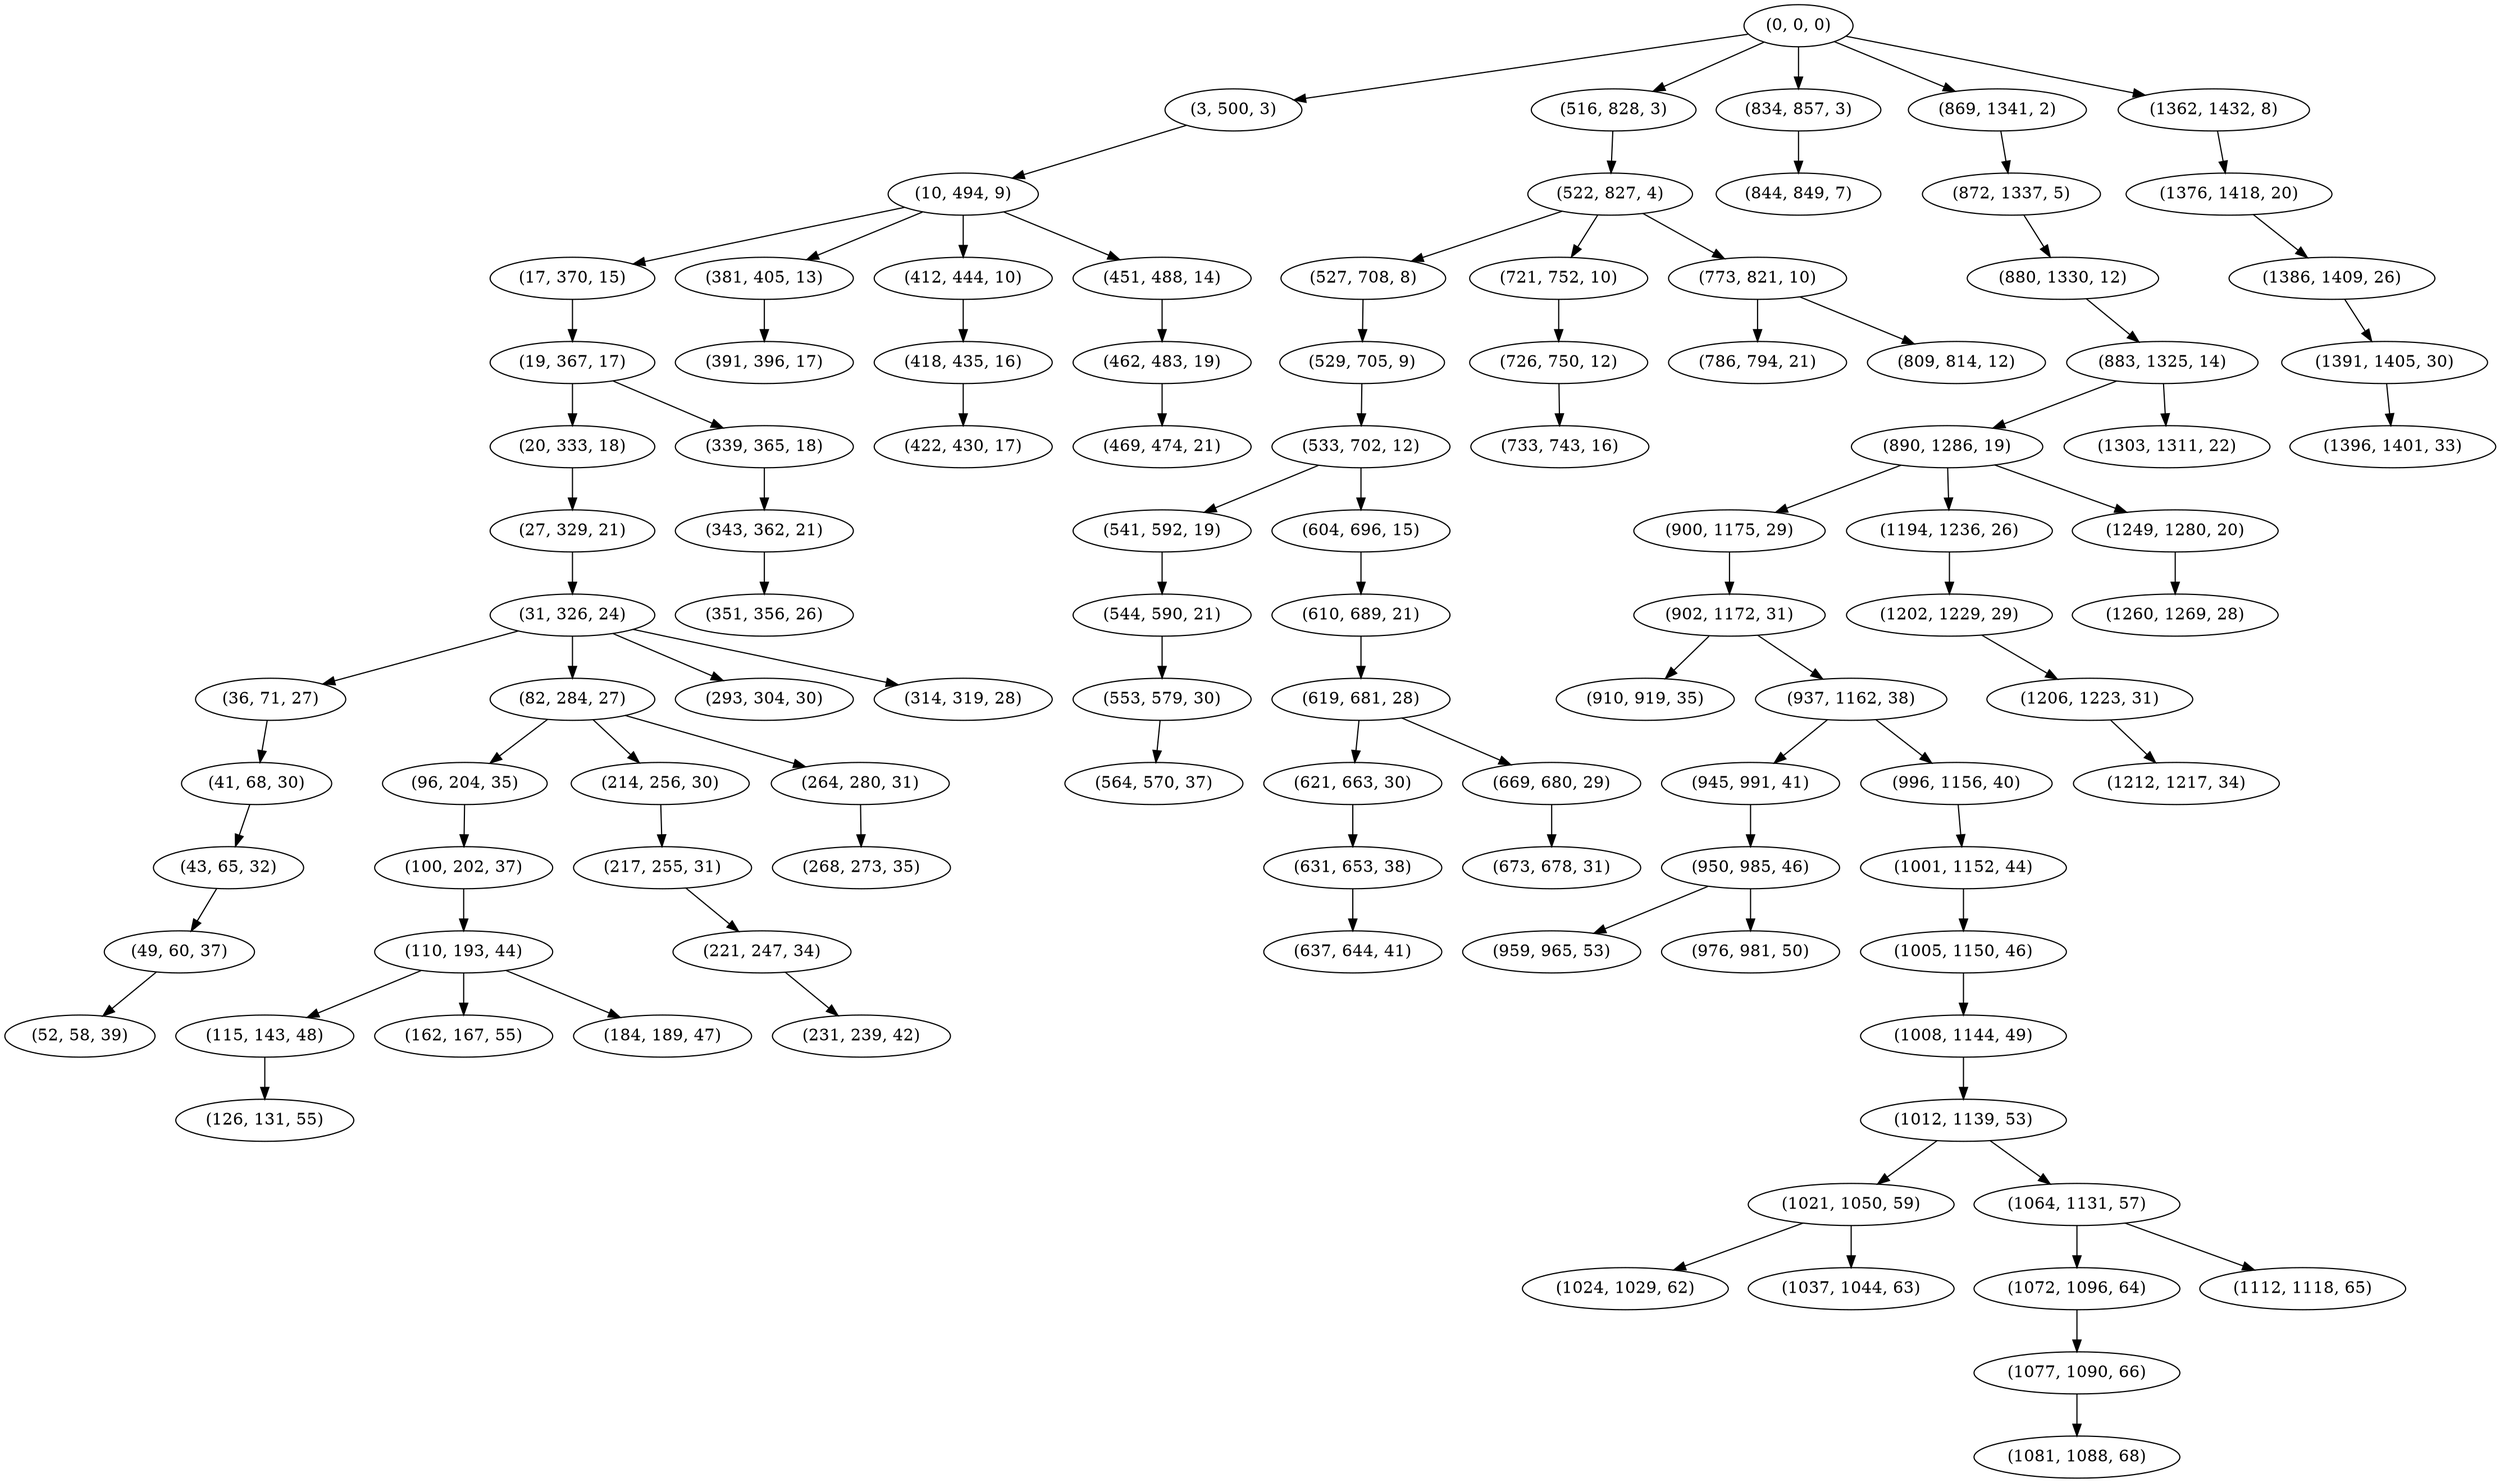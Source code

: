 digraph tree {
    "(0, 0, 0)";
    "(3, 500, 3)";
    "(10, 494, 9)";
    "(17, 370, 15)";
    "(19, 367, 17)";
    "(20, 333, 18)";
    "(27, 329, 21)";
    "(31, 326, 24)";
    "(36, 71, 27)";
    "(41, 68, 30)";
    "(43, 65, 32)";
    "(49, 60, 37)";
    "(52, 58, 39)";
    "(82, 284, 27)";
    "(96, 204, 35)";
    "(100, 202, 37)";
    "(110, 193, 44)";
    "(115, 143, 48)";
    "(126, 131, 55)";
    "(162, 167, 55)";
    "(184, 189, 47)";
    "(214, 256, 30)";
    "(217, 255, 31)";
    "(221, 247, 34)";
    "(231, 239, 42)";
    "(264, 280, 31)";
    "(268, 273, 35)";
    "(293, 304, 30)";
    "(314, 319, 28)";
    "(339, 365, 18)";
    "(343, 362, 21)";
    "(351, 356, 26)";
    "(381, 405, 13)";
    "(391, 396, 17)";
    "(412, 444, 10)";
    "(418, 435, 16)";
    "(422, 430, 17)";
    "(451, 488, 14)";
    "(462, 483, 19)";
    "(469, 474, 21)";
    "(516, 828, 3)";
    "(522, 827, 4)";
    "(527, 708, 8)";
    "(529, 705, 9)";
    "(533, 702, 12)";
    "(541, 592, 19)";
    "(544, 590, 21)";
    "(553, 579, 30)";
    "(564, 570, 37)";
    "(604, 696, 15)";
    "(610, 689, 21)";
    "(619, 681, 28)";
    "(621, 663, 30)";
    "(631, 653, 38)";
    "(637, 644, 41)";
    "(669, 680, 29)";
    "(673, 678, 31)";
    "(721, 752, 10)";
    "(726, 750, 12)";
    "(733, 743, 16)";
    "(773, 821, 10)";
    "(786, 794, 21)";
    "(809, 814, 12)";
    "(834, 857, 3)";
    "(844, 849, 7)";
    "(869, 1341, 2)";
    "(872, 1337, 5)";
    "(880, 1330, 12)";
    "(883, 1325, 14)";
    "(890, 1286, 19)";
    "(900, 1175, 29)";
    "(902, 1172, 31)";
    "(910, 919, 35)";
    "(937, 1162, 38)";
    "(945, 991, 41)";
    "(950, 985, 46)";
    "(959, 965, 53)";
    "(976, 981, 50)";
    "(996, 1156, 40)";
    "(1001, 1152, 44)";
    "(1005, 1150, 46)";
    "(1008, 1144, 49)";
    "(1012, 1139, 53)";
    "(1021, 1050, 59)";
    "(1024, 1029, 62)";
    "(1037, 1044, 63)";
    "(1064, 1131, 57)";
    "(1072, 1096, 64)";
    "(1077, 1090, 66)";
    "(1081, 1088, 68)";
    "(1112, 1118, 65)";
    "(1194, 1236, 26)";
    "(1202, 1229, 29)";
    "(1206, 1223, 31)";
    "(1212, 1217, 34)";
    "(1249, 1280, 20)";
    "(1260, 1269, 28)";
    "(1303, 1311, 22)";
    "(1362, 1432, 8)";
    "(1376, 1418, 20)";
    "(1386, 1409, 26)";
    "(1391, 1405, 30)";
    "(1396, 1401, 33)";
    "(0, 0, 0)" -> "(3, 500, 3)";
    "(0, 0, 0)" -> "(516, 828, 3)";
    "(0, 0, 0)" -> "(834, 857, 3)";
    "(0, 0, 0)" -> "(869, 1341, 2)";
    "(0, 0, 0)" -> "(1362, 1432, 8)";
    "(3, 500, 3)" -> "(10, 494, 9)";
    "(10, 494, 9)" -> "(17, 370, 15)";
    "(10, 494, 9)" -> "(381, 405, 13)";
    "(10, 494, 9)" -> "(412, 444, 10)";
    "(10, 494, 9)" -> "(451, 488, 14)";
    "(17, 370, 15)" -> "(19, 367, 17)";
    "(19, 367, 17)" -> "(20, 333, 18)";
    "(19, 367, 17)" -> "(339, 365, 18)";
    "(20, 333, 18)" -> "(27, 329, 21)";
    "(27, 329, 21)" -> "(31, 326, 24)";
    "(31, 326, 24)" -> "(36, 71, 27)";
    "(31, 326, 24)" -> "(82, 284, 27)";
    "(31, 326, 24)" -> "(293, 304, 30)";
    "(31, 326, 24)" -> "(314, 319, 28)";
    "(36, 71, 27)" -> "(41, 68, 30)";
    "(41, 68, 30)" -> "(43, 65, 32)";
    "(43, 65, 32)" -> "(49, 60, 37)";
    "(49, 60, 37)" -> "(52, 58, 39)";
    "(82, 284, 27)" -> "(96, 204, 35)";
    "(82, 284, 27)" -> "(214, 256, 30)";
    "(82, 284, 27)" -> "(264, 280, 31)";
    "(96, 204, 35)" -> "(100, 202, 37)";
    "(100, 202, 37)" -> "(110, 193, 44)";
    "(110, 193, 44)" -> "(115, 143, 48)";
    "(110, 193, 44)" -> "(162, 167, 55)";
    "(110, 193, 44)" -> "(184, 189, 47)";
    "(115, 143, 48)" -> "(126, 131, 55)";
    "(214, 256, 30)" -> "(217, 255, 31)";
    "(217, 255, 31)" -> "(221, 247, 34)";
    "(221, 247, 34)" -> "(231, 239, 42)";
    "(264, 280, 31)" -> "(268, 273, 35)";
    "(339, 365, 18)" -> "(343, 362, 21)";
    "(343, 362, 21)" -> "(351, 356, 26)";
    "(381, 405, 13)" -> "(391, 396, 17)";
    "(412, 444, 10)" -> "(418, 435, 16)";
    "(418, 435, 16)" -> "(422, 430, 17)";
    "(451, 488, 14)" -> "(462, 483, 19)";
    "(462, 483, 19)" -> "(469, 474, 21)";
    "(516, 828, 3)" -> "(522, 827, 4)";
    "(522, 827, 4)" -> "(527, 708, 8)";
    "(522, 827, 4)" -> "(721, 752, 10)";
    "(522, 827, 4)" -> "(773, 821, 10)";
    "(527, 708, 8)" -> "(529, 705, 9)";
    "(529, 705, 9)" -> "(533, 702, 12)";
    "(533, 702, 12)" -> "(541, 592, 19)";
    "(533, 702, 12)" -> "(604, 696, 15)";
    "(541, 592, 19)" -> "(544, 590, 21)";
    "(544, 590, 21)" -> "(553, 579, 30)";
    "(553, 579, 30)" -> "(564, 570, 37)";
    "(604, 696, 15)" -> "(610, 689, 21)";
    "(610, 689, 21)" -> "(619, 681, 28)";
    "(619, 681, 28)" -> "(621, 663, 30)";
    "(619, 681, 28)" -> "(669, 680, 29)";
    "(621, 663, 30)" -> "(631, 653, 38)";
    "(631, 653, 38)" -> "(637, 644, 41)";
    "(669, 680, 29)" -> "(673, 678, 31)";
    "(721, 752, 10)" -> "(726, 750, 12)";
    "(726, 750, 12)" -> "(733, 743, 16)";
    "(773, 821, 10)" -> "(786, 794, 21)";
    "(773, 821, 10)" -> "(809, 814, 12)";
    "(834, 857, 3)" -> "(844, 849, 7)";
    "(869, 1341, 2)" -> "(872, 1337, 5)";
    "(872, 1337, 5)" -> "(880, 1330, 12)";
    "(880, 1330, 12)" -> "(883, 1325, 14)";
    "(883, 1325, 14)" -> "(890, 1286, 19)";
    "(883, 1325, 14)" -> "(1303, 1311, 22)";
    "(890, 1286, 19)" -> "(900, 1175, 29)";
    "(890, 1286, 19)" -> "(1194, 1236, 26)";
    "(890, 1286, 19)" -> "(1249, 1280, 20)";
    "(900, 1175, 29)" -> "(902, 1172, 31)";
    "(902, 1172, 31)" -> "(910, 919, 35)";
    "(902, 1172, 31)" -> "(937, 1162, 38)";
    "(937, 1162, 38)" -> "(945, 991, 41)";
    "(937, 1162, 38)" -> "(996, 1156, 40)";
    "(945, 991, 41)" -> "(950, 985, 46)";
    "(950, 985, 46)" -> "(959, 965, 53)";
    "(950, 985, 46)" -> "(976, 981, 50)";
    "(996, 1156, 40)" -> "(1001, 1152, 44)";
    "(1001, 1152, 44)" -> "(1005, 1150, 46)";
    "(1005, 1150, 46)" -> "(1008, 1144, 49)";
    "(1008, 1144, 49)" -> "(1012, 1139, 53)";
    "(1012, 1139, 53)" -> "(1021, 1050, 59)";
    "(1012, 1139, 53)" -> "(1064, 1131, 57)";
    "(1021, 1050, 59)" -> "(1024, 1029, 62)";
    "(1021, 1050, 59)" -> "(1037, 1044, 63)";
    "(1064, 1131, 57)" -> "(1072, 1096, 64)";
    "(1064, 1131, 57)" -> "(1112, 1118, 65)";
    "(1072, 1096, 64)" -> "(1077, 1090, 66)";
    "(1077, 1090, 66)" -> "(1081, 1088, 68)";
    "(1194, 1236, 26)" -> "(1202, 1229, 29)";
    "(1202, 1229, 29)" -> "(1206, 1223, 31)";
    "(1206, 1223, 31)" -> "(1212, 1217, 34)";
    "(1249, 1280, 20)" -> "(1260, 1269, 28)";
    "(1362, 1432, 8)" -> "(1376, 1418, 20)";
    "(1376, 1418, 20)" -> "(1386, 1409, 26)";
    "(1386, 1409, 26)" -> "(1391, 1405, 30)";
    "(1391, 1405, 30)" -> "(1396, 1401, 33)";
}
